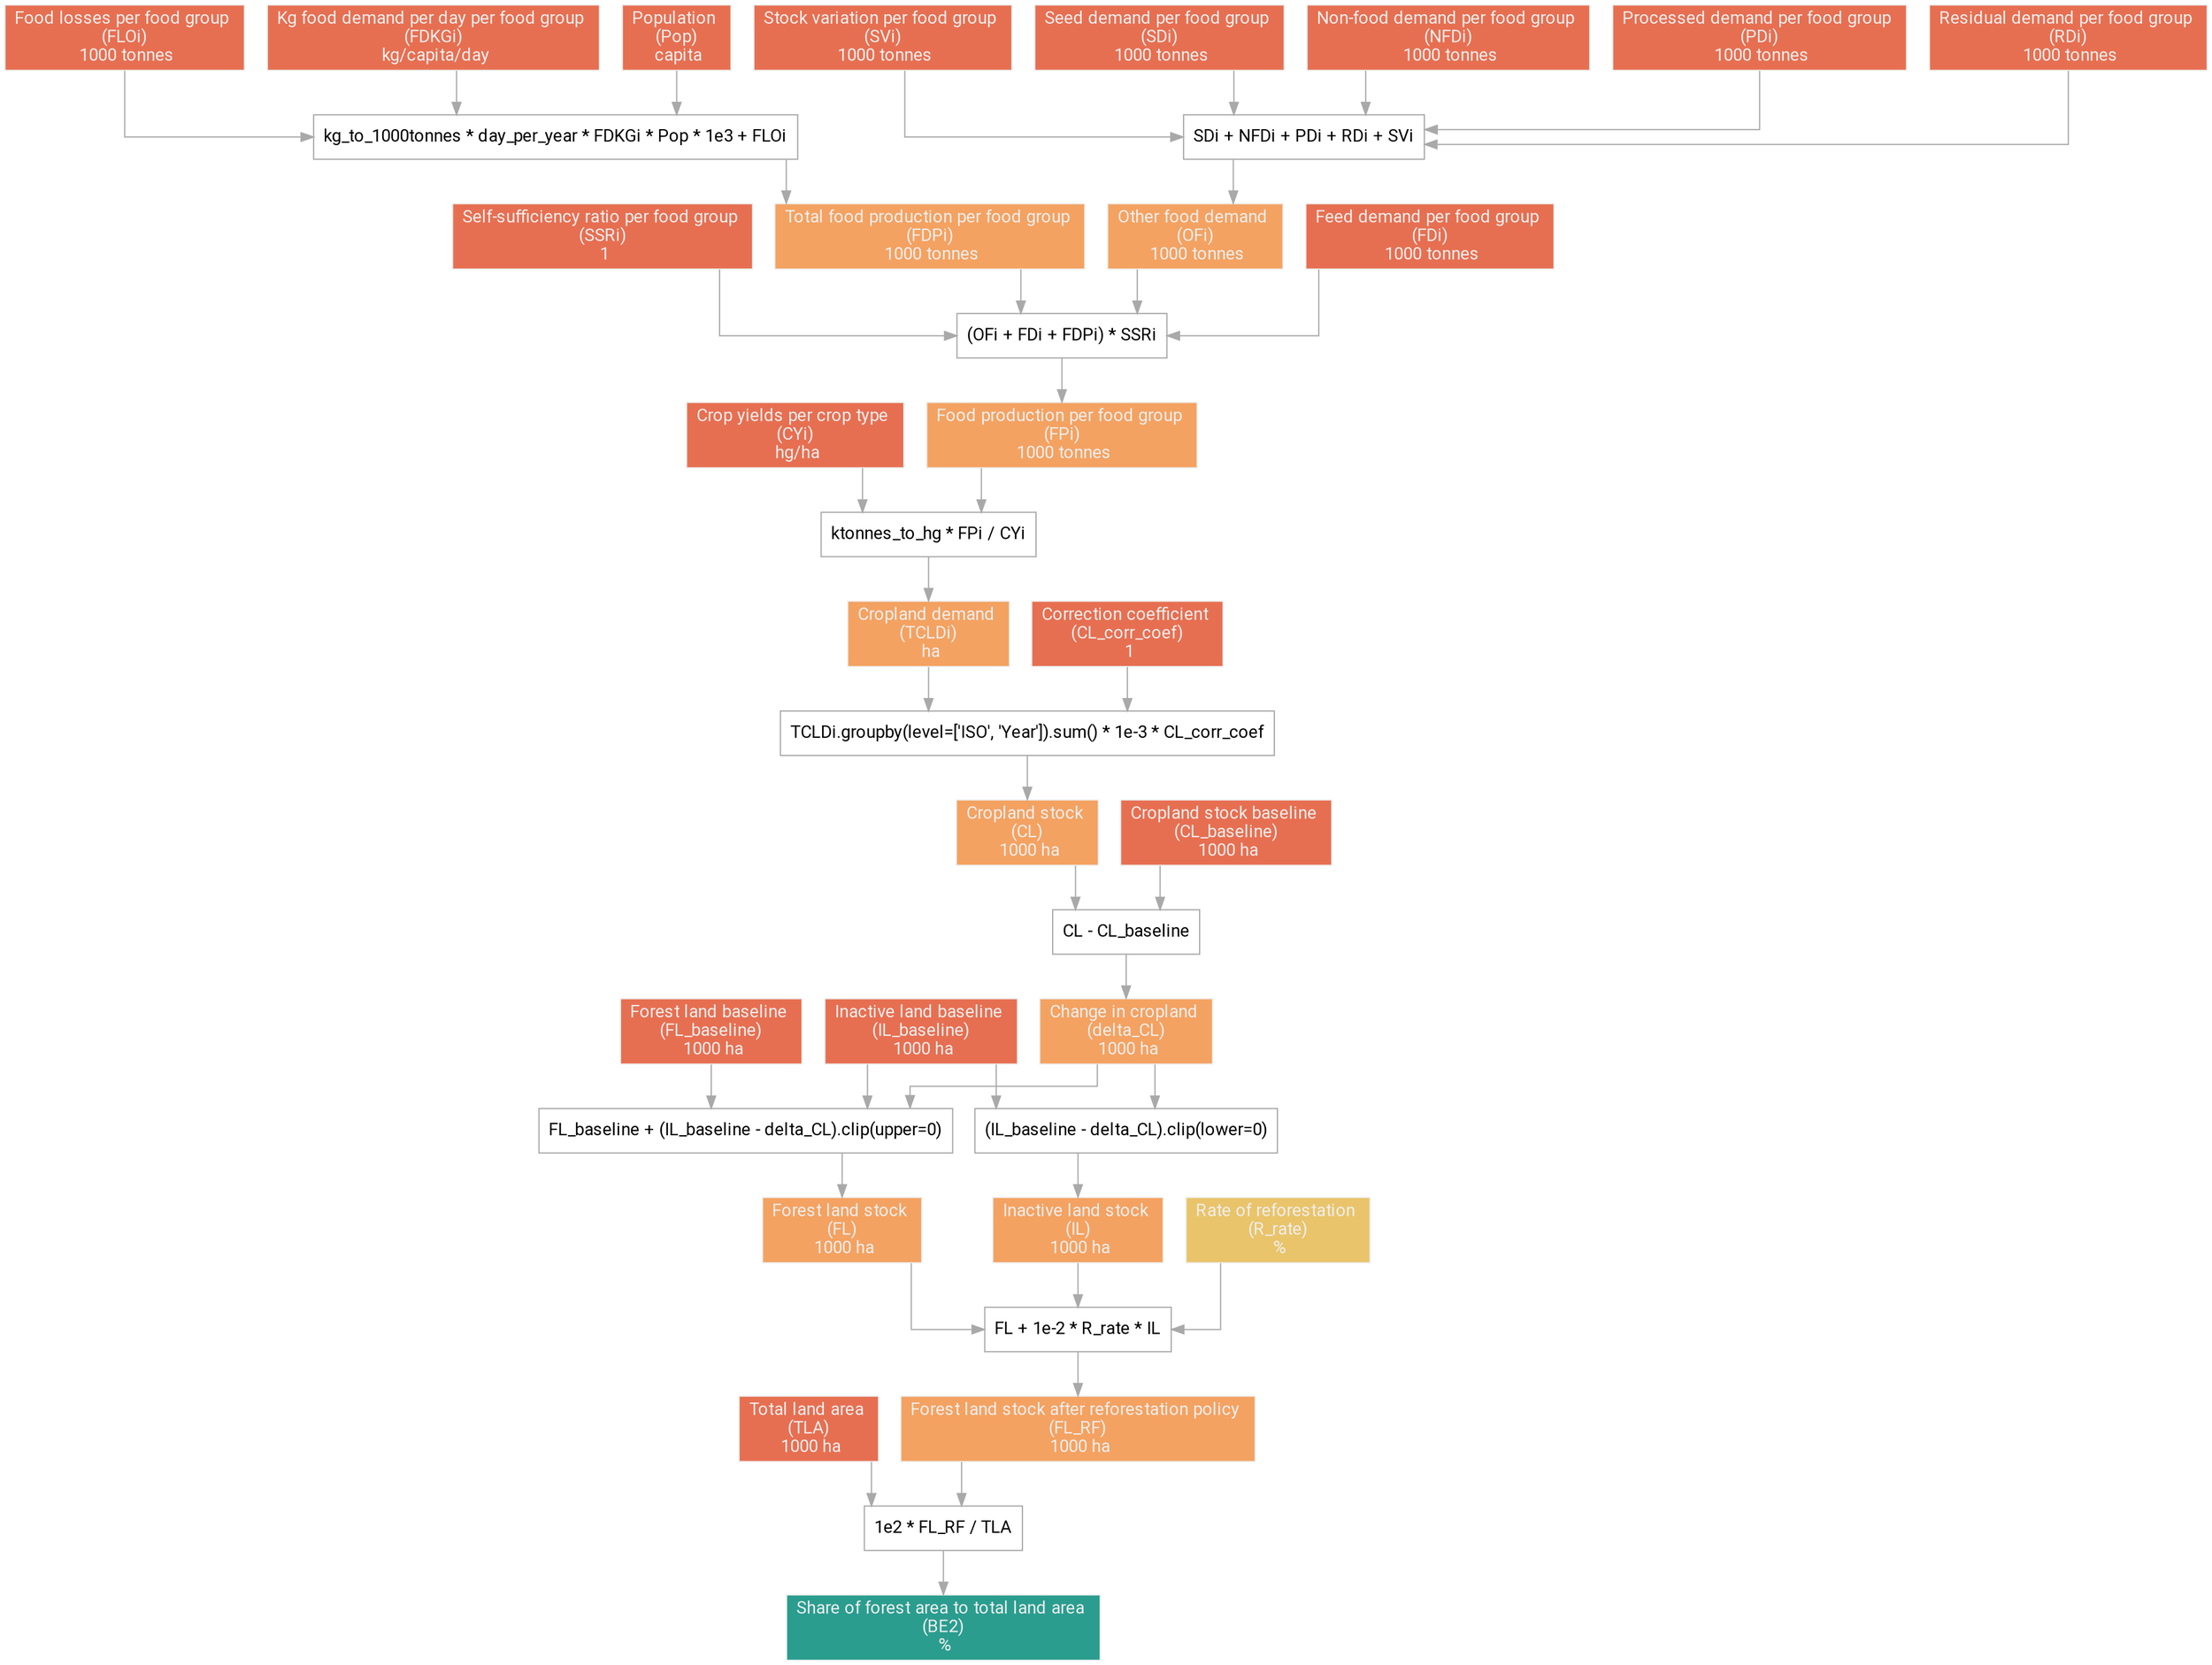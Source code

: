 digraph {
	graph [splines=ortho]
	TLA [label=TLA color="#eeeeee" fillcolor="#e76f51" fontcolor="#eeeeee" fontname=roboto label="Total land area 
 (TLA) 
 1000 ha" peripheries=1 shape=rectangle style=filled]
	FL [label=FL color="#eeeeee" fillcolor="#f4a261" fontcolor="#eeeeee" fontname=roboto label="Forest land stock 
 (FL) 
 1000 ha" peripheries=1 shape=rectangle style=filled]
	FL_comp [label=FL_comp color="#A9A9A9" fillcolor="#e76f51" fontcolor="#000000" fontname=roboto label="FL_baseline + (IL_baseline - delta_CL).clip(upper=0)" peripheries=1 shape=rectangle style=""]
	IL [label=IL color="#eeeeee" fillcolor="#f4a261" fontcolor="#eeeeee" fontname=roboto label="Inactive land stock 
 (IL) 
 1000 ha" peripheries=1 shape=rectangle style=filled]
	IL_comp [label=IL_comp color="#A9A9A9" fillcolor="#e76f51" fontcolor="#000000" fontname=roboto label="(IL_baseline - delta_CL).clip(lower=0)" peripheries=1 shape=rectangle style=""]
	R_rate [label=R_rate color="#eeeeee" fillcolor="#e9c46a" fontcolor="#eeeeee" fontname=roboto label="Rate of reforestation 
 (R_rate) 
 %" peripheries=1 shape=rectangle style=filled]
	FL_RF [label=FL_RF color="#eeeeee" fillcolor="#f4a261" fontcolor="#eeeeee" fontname=roboto label="Forest land stock after reforestation policy 
 (FL_RF) 
 1000 ha" peripheries=1 shape=rectangle style=filled]
	FL_RF_comp [label=FL_RF_comp color="#A9A9A9" fillcolor="#e76f51" fontcolor="#000000" fontname=roboto label="FL + 1e-2 * R_rate * IL" peripheries=1 shape=rectangle style=""]
	BE2 [label=BE2 color="#eeeeee" fillcolor="#2a9d8f" fontcolor="#eeeeee" fontname=roboto label="Share of forest area to total land area 
 (BE2) 
 %" peripheries=1 shape=rectangle style=filled]
	BE2_comp [label=BE2_comp color="#A9A9A9" fillcolor="#e76f51" fontcolor="#000000" fontname=roboto label="1e2 * FL_RF / TLA" peripheries=1 shape=rectangle style=""]
	CL [label=CL color="#eeeeee" fillcolor="#f4a261" fontcolor="#eeeeee" fontname=roboto label="Cropland stock 
 (CL) 
 1000 ha" peripheries=1 shape=rectangle style=filled]
	CL_comp [label=CL_comp color="#A9A9A9" fillcolor="#e76f51" fontcolor="#000000" fontname=roboto label="TCLDi.groupby(level=['ISO', 'Year']).sum() * 1e-3 * CL_corr_coef" peripheries=1 shape=rectangle style=""]
	CL_baseline [label=CL_baseline color="#eeeeee" fillcolor="#e76f51" fontcolor="#eeeeee" fontname=roboto label="Cropland stock baseline 
 (CL_baseline) 
 1000 ha" peripheries=1 shape=rectangle style=filled]
	delta_CL [label=delta_CL color="#eeeeee" fillcolor="#f4a261" fontcolor="#eeeeee" fontname=roboto label="Change in cropland 
 (delta_CL) 
 1000 ha" peripheries=1 shape=rectangle style=filled]
	delta_CL_comp [label=delta_CL_comp color="#A9A9A9" fillcolor="#e76f51" fontcolor="#000000" fontname=roboto label="CL - CL_baseline" peripheries=1 shape=rectangle style=""]
	IL_baseline [label=IL_baseline color="#eeeeee" fillcolor="#e76f51" fontcolor="#eeeeee" fontname=roboto label="Inactive land baseline 
 (IL_baseline) 
 1000 ha" peripheries=1 shape=rectangle style=filled]
	FL_baseline [label=FL_baseline color="#eeeeee" fillcolor="#e76f51" fontcolor="#eeeeee" fontname=roboto label="Forest land baseline 
 (FL_baseline) 
 1000 ha" peripheries=1 shape=rectangle style=filled]
	TCLDi [label=TCLDi color="#eeeeee" fillcolor="#f4a261" fontcolor="#eeeeee" fontname=roboto label="Cropland demand 
 (TCLDi) 
 ha" peripheries=1 shape=rectangle style=filled]
	TCLDi_comp [label=TCLDi_comp color="#A9A9A9" fillcolor="#e76f51" fontcolor="#000000" fontname=roboto label="ktonnes_to_hg * FPi / CYi" peripheries=1 shape=rectangle style=""]
	CL_corr_coef [label=CL_corr_coef color="#eeeeee" fillcolor="#e76f51" fontcolor="#eeeeee" fontname=roboto label="Correction coefficient 
 (CL_corr_coef) 
 1" peripheries=1 shape=rectangle style=filled]
	CYi [label=CYi color="#eeeeee" fillcolor="#e76f51" fontcolor="#eeeeee" fontname=roboto label="Crop yields per crop type 
 (CYi) 
 hg/ha" peripheries=1 shape=rectangle style=filled]
	FPi [label=FPi color="#eeeeee" fillcolor="#f4a261" fontcolor="#eeeeee" fontname=roboto label="Food production per food group 
 (FPi) 
 1000 tonnes" peripheries=1 shape=rectangle style=filled]
	FPi_comp [label=FPi_comp color="#A9A9A9" fillcolor="#e76f51" fontcolor="#000000" fontname=roboto label="(OFi + FDi + FDPi) * SSRi" peripheries=1 shape=rectangle style=""]
	FLOi [label=FLOi color="#eeeeee" fillcolor="#e76f51" fontcolor="#eeeeee" fontname=roboto label="Food losses per food group 
 (FLOi) 
 1000 tonnes" peripheries=1 shape=rectangle style=filled]
	FDKGi [label=FDKGi color="#eeeeee" fillcolor="#e76f51" fontcolor="#eeeeee" fontname=roboto label="Kg food demand per day per food group 
 (FDKGi) 
 kg/capita/day" peripheries=1 shape=rectangle style=filled]
	SSRi [label=SSRi color="#eeeeee" fillcolor="#e76f51" fontcolor="#eeeeee" fontname=roboto label="Self-sufficiency ratio per food group 
 (SSRi) 
 1" peripheries=1 shape=rectangle style=filled]
	FDPi [label=FDPi color="#eeeeee" fillcolor="#f4a261" fontcolor="#eeeeee" fontname=roboto label="Total food production per food group 
 (FDPi) 
 1000 tonnes" peripheries=1 shape=rectangle style=filled]
	FDPi_comp [label=FDPi_comp color="#A9A9A9" fillcolor="#e76f51" fontcolor="#000000" fontname=roboto label="kg_to_1000tonnes * day_per_year * FDKGi * Pop * 1e3 + FLOi" peripheries=1 shape=rectangle style=""]
	OFi [label=OFi color="#eeeeee" fillcolor="#f4a261" fontcolor="#eeeeee" fontname=roboto label="Other food demand 
 (OFi) 
 1000 tonnes" peripheries=1 shape=rectangle style=filled]
	OFi_comp [label=OFi_comp color="#A9A9A9" fillcolor="#e76f51" fontcolor="#000000" fontname=roboto label="SDi + NFDi + PDi + RDi + SVi" peripheries=1 shape=rectangle style=""]
	SDi [label=SDi color="#eeeeee" fillcolor="#e76f51" fontcolor="#eeeeee" fontname=roboto label="Seed demand per food group 
 (SDi) 
 1000 tonnes" peripheries=1 shape=rectangle style=filled]
	NFDi [label=NFDi color="#eeeeee" fillcolor="#e76f51" fontcolor="#eeeeee" fontname=roboto label="Non-food demand per food group 
 (NFDi) 
 1000 tonnes" peripheries=1 shape=rectangle style=filled]
	PDi [label=PDi color="#eeeeee" fillcolor="#e76f51" fontcolor="#eeeeee" fontname=roboto label="Processed demand per food group 
 (PDi) 
 1000 tonnes" peripheries=1 shape=rectangle style=filled]
	RDi [label=RDi color="#eeeeee" fillcolor="#e76f51" fontcolor="#eeeeee" fontname=roboto label="Residual demand per food group 
 (RDi) 
 1000 tonnes" peripheries=1 shape=rectangle style=filled]
	SVi [label=SVi color="#eeeeee" fillcolor="#e76f51" fontcolor="#eeeeee" fontname=roboto label="Stock variation per food group 
 (SVi) 
 1000 tonnes" peripheries=1 shape=rectangle style=filled]
	FDi [label=FDi color="#eeeeee" fillcolor="#e76f51" fontcolor="#eeeeee" fontname=roboto label="Feed demand per food group 
 (FDi) 
 1000 tonnes" peripheries=1 shape=rectangle style=filled]
	Pop [label=Pop color="#eeeeee" fillcolor="#e76f51" fontcolor="#eeeeee" fontname=roboto label="Population 
 (Pop) 
 capita" peripheries=1 shape=rectangle style=filled]
	TLA -> BE2_comp [color="#A9A9A9"]
	FL -> FL_RF_comp [color="#A9A9A9"]
	FL_comp -> FL [color="#A9A9A9"]
	IL -> FL_RF_comp [color="#A9A9A9"]
	IL_comp -> IL [color="#A9A9A9"]
	R_rate -> FL_RF_comp [color="#A9A9A9"]
	FL_RF -> BE2_comp [color="#A9A9A9"]
	FL_RF_comp -> FL_RF [color="#A9A9A9"]
	BE2_comp -> BE2 [color="#A9A9A9"]
	CL -> delta_CL_comp [color="#A9A9A9"]
	CL_comp -> CL [color="#A9A9A9"]
	CL_baseline -> delta_CL_comp [color="#A9A9A9"]
	delta_CL -> FL_comp [color="#A9A9A9"]
	delta_CL -> IL_comp [color="#A9A9A9"]
	delta_CL_comp -> delta_CL [color="#A9A9A9"]
	IL_baseline -> FL_comp [color="#A9A9A9"]
	IL_baseline -> IL_comp [color="#A9A9A9"]
	FL_baseline -> FL_comp [color="#A9A9A9"]
	TCLDi -> CL_comp [color="#A9A9A9"]
	TCLDi_comp -> TCLDi [color="#A9A9A9"]
	CL_corr_coef -> CL_comp [color="#A9A9A9"]
	CYi -> TCLDi_comp [color="#A9A9A9"]
	FPi -> TCLDi_comp [color="#A9A9A9"]
	FPi_comp -> FPi [color="#A9A9A9"]
	FLOi -> FDPi_comp [color="#A9A9A9"]
	FDKGi -> FDPi_comp [color="#A9A9A9"]
	SSRi -> FPi_comp [color="#A9A9A9"]
	FDPi -> FPi_comp [color="#A9A9A9"]
	FDPi_comp -> FDPi [color="#A9A9A9"]
	OFi -> FPi_comp [color="#A9A9A9"]
	OFi_comp -> OFi [color="#A9A9A9"]
	SDi -> OFi_comp [color="#A9A9A9"]
	NFDi -> OFi_comp [color="#A9A9A9"]
	PDi -> OFi_comp [color="#A9A9A9"]
	RDi -> OFi_comp [color="#A9A9A9"]
	SVi -> OFi_comp [color="#A9A9A9"]
	FDi -> FPi_comp [color="#A9A9A9"]
	Pop -> FDPi_comp [color="#A9A9A9"]
}

